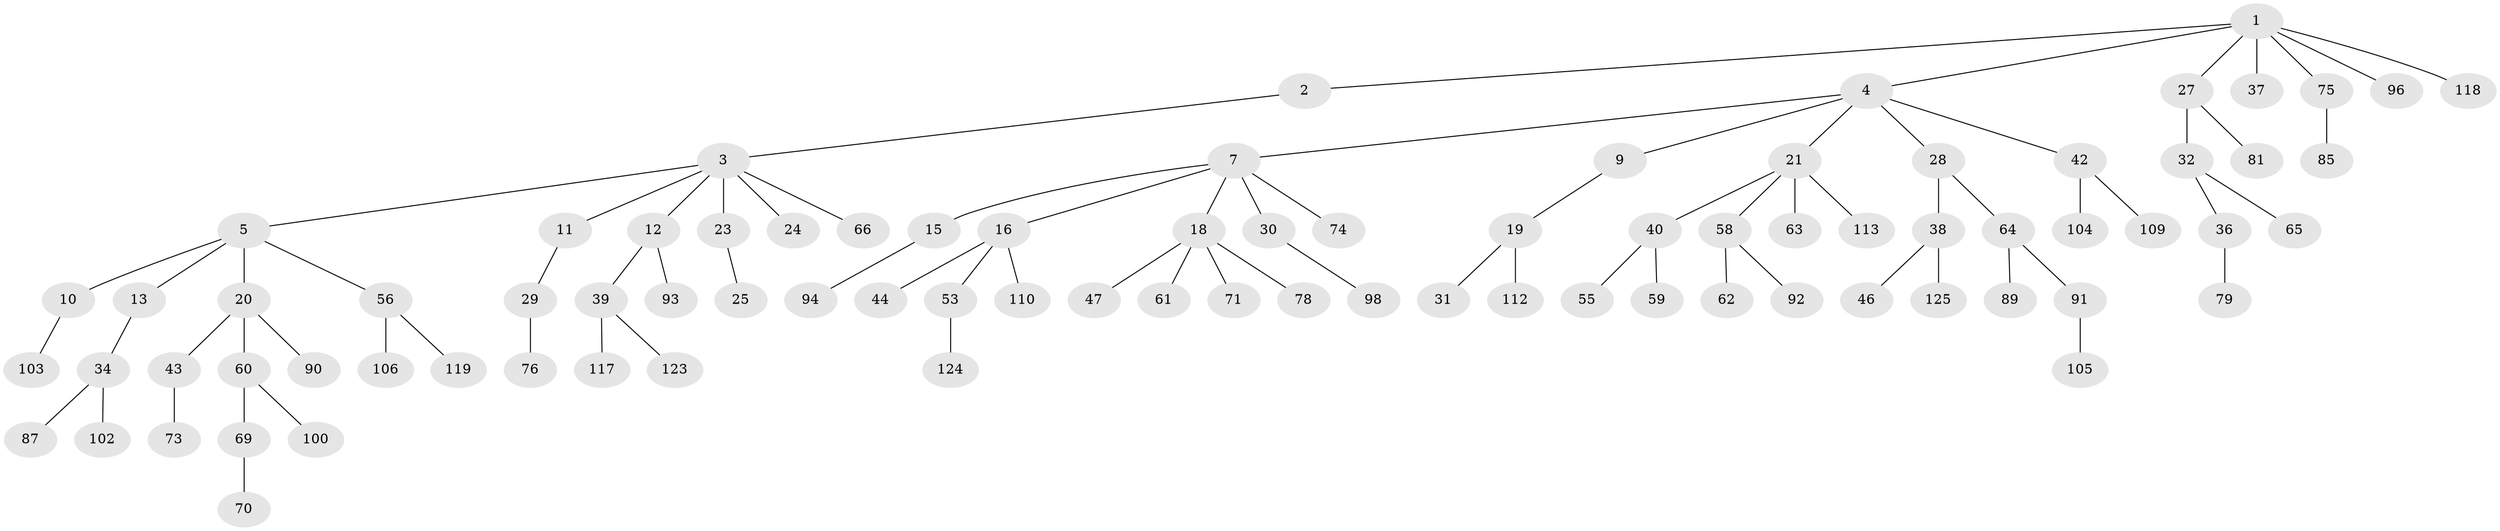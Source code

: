 // Generated by graph-tools (version 1.1) at 2025/24/03/03/25 07:24:08]
// undirected, 85 vertices, 84 edges
graph export_dot {
graph [start="1"]
  node [color=gray90,style=filled];
  1 [super="+26"];
  2;
  3 [super="+14"];
  4 [super="+6"];
  5;
  7 [super="+8"];
  9;
  10 [super="+17"];
  11;
  12 [super="+22"];
  13 [super="+99"];
  15 [super="+41"];
  16 [super="+88"];
  18 [super="+35"];
  19 [super="+84"];
  20 [super="+52"];
  21;
  23 [super="+86"];
  24;
  25 [super="+50"];
  27 [super="+33"];
  28 [super="+48"];
  29 [super="+97"];
  30 [super="+68"];
  31 [super="+111"];
  32 [super="+57"];
  34 [super="+51"];
  36 [super="+67"];
  37;
  38 [super="+107"];
  39 [super="+54"];
  40 [super="+95"];
  42 [super="+45"];
  43 [super="+49"];
  44;
  46;
  47 [super="+121"];
  53 [super="+72"];
  55 [super="+101"];
  56 [super="+77"];
  58 [super="+83"];
  59;
  60;
  61;
  62;
  63;
  64 [super="+82"];
  65;
  66;
  69;
  70 [super="+80"];
  71;
  73;
  74 [super="+114"];
  75;
  76 [super="+116"];
  78;
  79;
  81;
  85;
  87;
  89 [super="+115"];
  90;
  91;
  92;
  93;
  94;
  96;
  98 [super="+120"];
  100;
  102;
  103;
  104;
  105 [super="+108"];
  106;
  109 [super="+122"];
  110;
  112;
  113;
  117;
  118;
  119;
  123;
  124;
  125;
  1 -- 2;
  1 -- 4;
  1 -- 27;
  1 -- 37;
  1 -- 96;
  1 -- 75;
  1 -- 118;
  2 -- 3;
  3 -- 5;
  3 -- 11;
  3 -- 12;
  3 -- 23;
  3 -- 24;
  3 -- 66;
  4 -- 7;
  4 -- 9;
  4 -- 21;
  4 -- 42;
  4 -- 28;
  5 -- 10;
  5 -- 13;
  5 -- 20;
  5 -- 56;
  7 -- 18;
  7 -- 16;
  7 -- 74;
  7 -- 30;
  7 -- 15;
  9 -- 19;
  10 -- 103;
  11 -- 29;
  12 -- 39;
  12 -- 93;
  13 -- 34;
  15 -- 94;
  16 -- 44;
  16 -- 53;
  16 -- 110;
  18 -- 47;
  18 -- 61;
  18 -- 78;
  18 -- 71;
  19 -- 31;
  19 -- 112;
  20 -- 43;
  20 -- 60;
  20 -- 90;
  21 -- 40;
  21 -- 58;
  21 -- 63;
  21 -- 113;
  23 -- 25;
  27 -- 32;
  27 -- 81;
  28 -- 38;
  28 -- 64;
  29 -- 76;
  30 -- 98;
  32 -- 36;
  32 -- 65;
  34 -- 87;
  34 -- 102;
  36 -- 79;
  38 -- 46;
  38 -- 125;
  39 -- 117;
  39 -- 123;
  40 -- 55;
  40 -- 59;
  42 -- 104;
  42 -- 109;
  43 -- 73;
  53 -- 124;
  56 -- 119;
  56 -- 106;
  58 -- 62;
  58 -- 92;
  60 -- 69;
  60 -- 100;
  64 -- 89;
  64 -- 91;
  69 -- 70;
  75 -- 85;
  91 -- 105;
}

